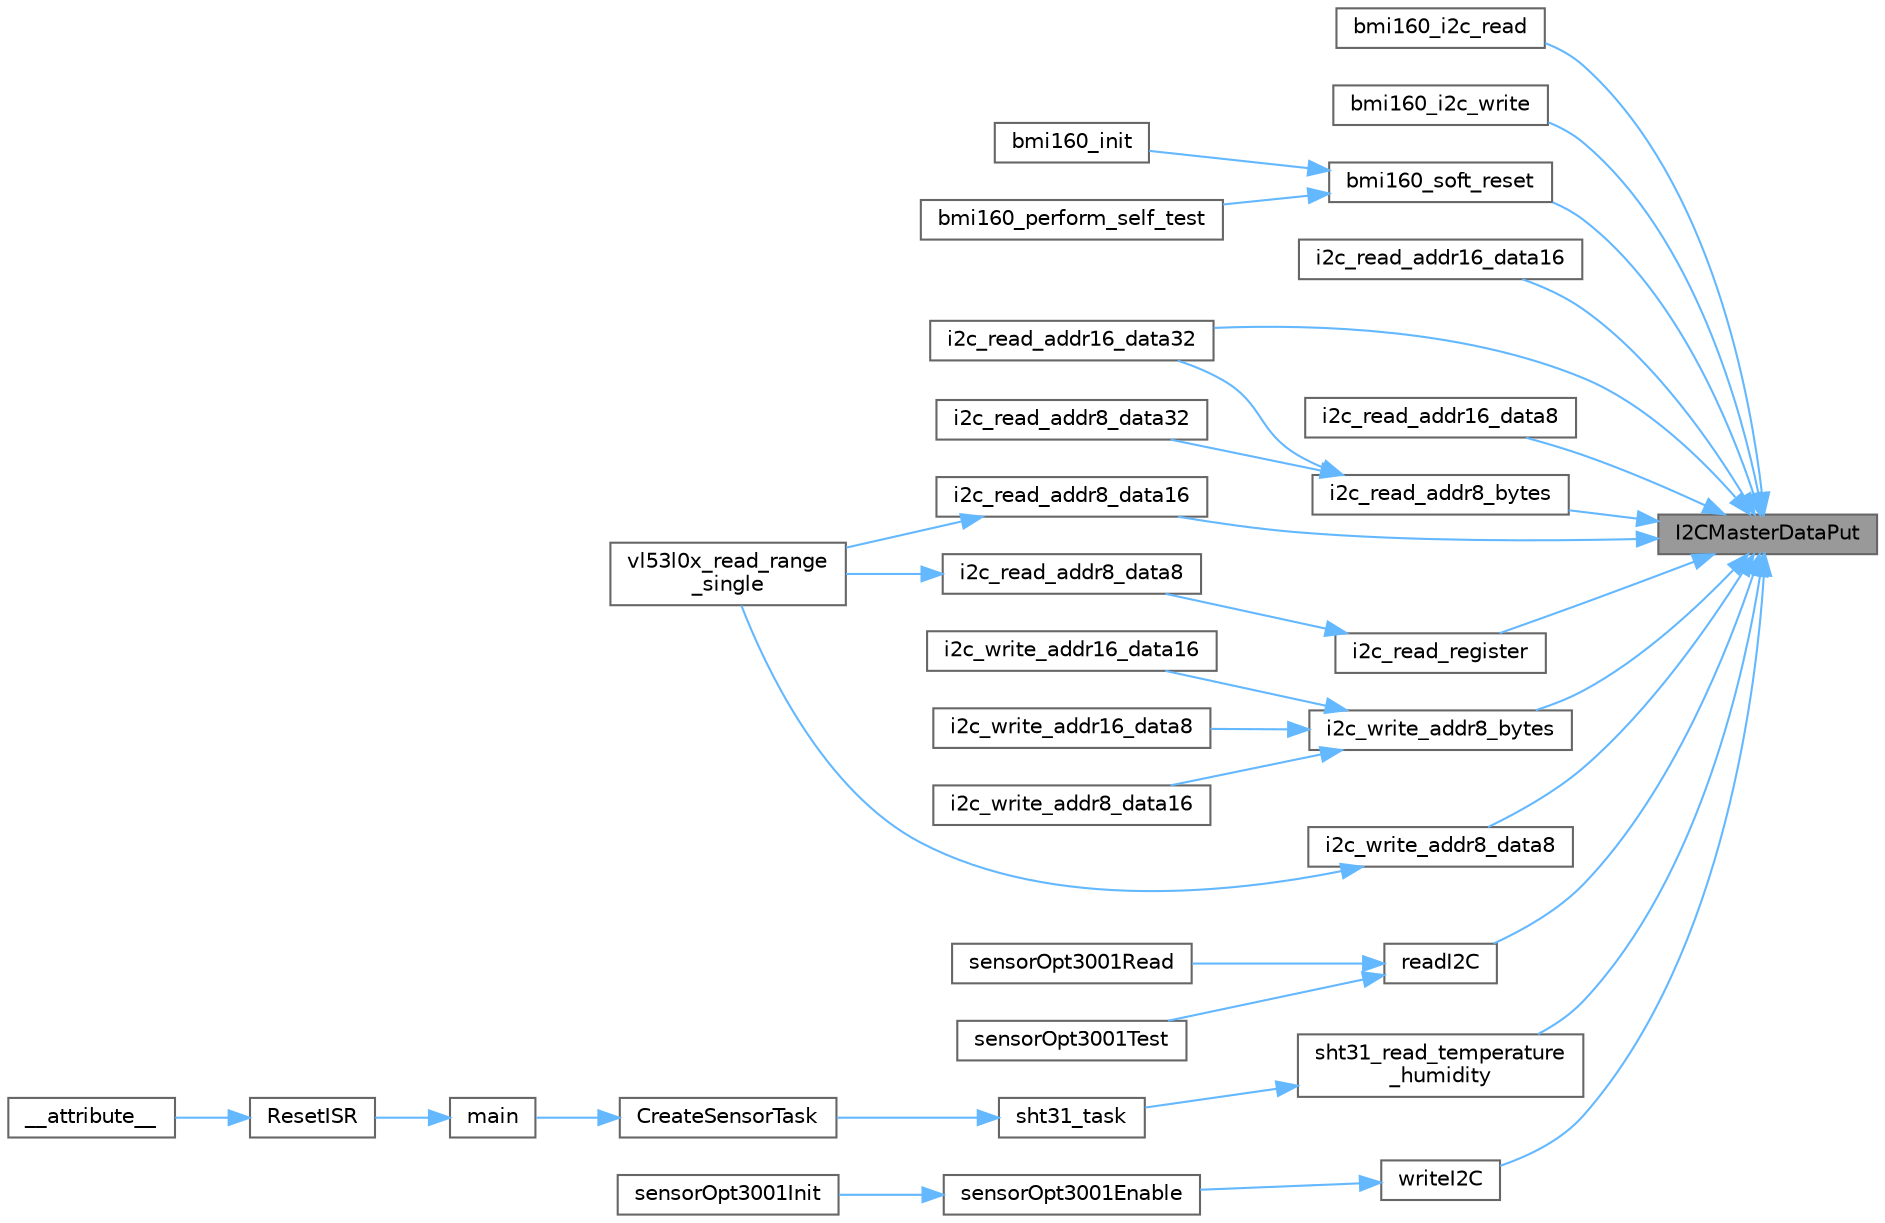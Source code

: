 digraph "I2CMasterDataPut"
{
 // LATEX_PDF_SIZE
  bgcolor="transparent";
  edge [fontname=Helvetica,fontsize=10,labelfontname=Helvetica,labelfontsize=10];
  node [fontname=Helvetica,fontsize=10,shape=box,height=0.2,width=0.4];
  rankdir="RL";
  Node1 [id="Node000001",label="I2CMasterDataPut",height=0.2,width=0.4,color="gray40", fillcolor="grey60", style="filled", fontcolor="black",tooltip=" "];
  Node1 -> Node2 [id="edge1_Node000001_Node000002",dir="back",color="steelblue1",style="solid",tooltip=" "];
  Node2 [id="Node000002",label="bmi160_i2c_read",height=0.2,width=0.4,color="grey40", fillcolor="white", style="filled",URL="$group__sensor.html#gaa1d5db0b78dfce4d313f109cf35fa084",tooltip="BMI160 I2C read function callback."];
  Node1 -> Node3 [id="edge2_Node000001_Node000003",dir="back",color="steelblue1",style="solid",tooltip=" "];
  Node3 [id="Node000003",label="bmi160_i2c_write",height=0.2,width=0.4,color="grey40", fillcolor="white", style="filled",URL="$group__sensor.html#ga5f5c6dfb34e8984a418f157796a65acc",tooltip="BMI160 I2C write function callback."];
  Node1 -> Node4 [id="edge3_Node000001_Node000004",dir="back",color="steelblue1",style="solid",tooltip=" "];
  Node4 [id="Node000004",label="bmi160_soft_reset",height=0.2,width=0.4,color="grey40", fillcolor="white", style="filled",URL="$bmi160_8c.html#aa047f8bacbc2a9c14ff70841304c04d0",tooltip="This API resets and restarts the device. All register values are overwritten with default parameters."];
  Node4 -> Node5 [id="edge4_Node000004_Node000005",dir="back",color="steelblue1",style="solid",tooltip=" "];
  Node5 [id="Node000005",label="bmi160_init",height=0.2,width=0.4,color="grey40", fillcolor="white", style="filled",URL="$bmi160_8c.html#a7a2e8b832a4cb12b441cba7371d73f6a",tooltip="This API is the entry point for sensor.It performs the selection of I2C/SPI read mechanism according ..."];
  Node4 -> Node6 [id="edge5_Node000004_Node000006",dir="back",color="steelblue1",style="solid",tooltip=" "];
  Node6 [id="Node000006",label="bmi160_perform_self_test",height=0.2,width=0.4,color="grey40", fillcolor="white", style="filled",URL="$bmi160_8c.html#a6f83dc85a8173886ffe58e381fd9e0b8",tooltip="This is used to perform self test of accel/gyro of the BMI160 sensor."];
  Node1 -> Node7 [id="edge6_Node000001_Node000007",dir="back",color="steelblue1",style="solid",tooltip=" "];
  Node7 [id="Node000007",label="i2c_read_addr16_data16",height=0.2,width=0.4,color="grey40", fillcolor="white", style="filled",URL="$drivers_2i2c_8c.html#ad129cb71f965d63e6a70f8d99075ffd6",tooltip=" "];
  Node1 -> Node8 [id="edge7_Node000001_Node000008",dir="back",color="steelblue1",style="solid",tooltip=" "];
  Node8 [id="Node000008",label="i2c_read_addr16_data32",height=0.2,width=0.4,color="grey40", fillcolor="white", style="filled",URL="$drivers_2i2c_8c.html#a81f1e672433e5581da2c36266d7cebe4",tooltip=" "];
  Node1 -> Node9 [id="edge8_Node000001_Node000009",dir="back",color="steelblue1",style="solid",tooltip=" "];
  Node9 [id="Node000009",label="i2c_read_addr16_data8",height=0.2,width=0.4,color="grey40", fillcolor="white", style="filled",URL="$drivers_2i2c_8c.html#a911bb351e073b657fa622404a0330ec7",tooltip=" "];
  Node1 -> Node10 [id="edge9_Node000001_Node000010",dir="back",color="steelblue1",style="solid",tooltip=" "];
  Node10 [id="Node000010",label="i2c_read_addr8_bytes",height=0.2,width=0.4,color="grey40", fillcolor="white", style="filled",URL="$drivers_2i2c_8c.html#a71a0e001195486ddff9cd970c6ffd173",tooltip=" "];
  Node10 -> Node8 [id="edge10_Node000010_Node000008",dir="back",color="steelblue1",style="solid",tooltip=" "];
  Node10 -> Node11 [id="edge11_Node000010_Node000011",dir="back",color="steelblue1",style="solid",tooltip=" "];
  Node11 [id="Node000011",label="i2c_read_addr8_data32",height=0.2,width=0.4,color="grey40", fillcolor="white", style="filled",URL="$drivers_2i2c_8c.html#a60a20a634dadc01f2561ca733f4123f6",tooltip=" "];
  Node1 -> Node12 [id="edge12_Node000001_Node000012",dir="back",color="steelblue1",style="solid",tooltip=" "];
  Node12 [id="Node000012",label="i2c_read_addr8_data16",height=0.2,width=0.4,color="grey40", fillcolor="white", style="filled",URL="$drivers_2i2c_8c.html#a59ebba192a7e9b675e25014a5d3f4700",tooltip=" "];
  Node12 -> Node13 [id="edge13_Node000012_Node000013",dir="back",color="steelblue1",style="solid",tooltip=" "];
  Node13 [id="Node000013",label="vl53l0x_read_range\l_single",height=0.2,width=0.4,color="grey40", fillcolor="white", style="filled",URL="$vl53l0x_8c.html#aea5fd7be09ab37bfa00378f22c488f2d",tooltip=" "];
  Node1 -> Node14 [id="edge14_Node000001_Node000014",dir="back",color="steelblue1",style="solid",tooltip=" "];
  Node14 [id="Node000014",label="i2c_read_register",height=0.2,width=0.4,color="grey40", fillcolor="white", style="filled",URL="$drivers_2i2c_8c.html#a66a4e4bc4dd23329ed5fb527449da46a",tooltip=" "];
  Node14 -> Node15 [id="edge15_Node000014_Node000015",dir="back",color="steelblue1",style="solid",tooltip=" "];
  Node15 [id="Node000015",label="i2c_read_addr8_data8",height=0.2,width=0.4,color="grey40", fillcolor="white", style="filled",URL="$drivers_2i2c_8c.html#a4343a7b2a981f94603ae20eb422ea4a8",tooltip=" "];
  Node15 -> Node13 [id="edge16_Node000015_Node000013",dir="back",color="steelblue1",style="solid",tooltip=" "];
  Node1 -> Node16 [id="edge17_Node000001_Node000016",dir="back",color="steelblue1",style="solid",tooltip=" "];
  Node16 [id="Node000016",label="i2c_write_addr8_bytes",height=0.2,width=0.4,color="grey40", fillcolor="white", style="filled",URL="$drivers_2i2c_8c.html#a8429b6c6f99d53af9305659493caa765",tooltip=" "];
  Node16 -> Node17 [id="edge18_Node000016_Node000017",dir="back",color="steelblue1",style="solid",tooltip=" "];
  Node17 [id="Node000017",label="i2c_write_addr16_data16",height=0.2,width=0.4,color="grey40", fillcolor="white", style="filled",URL="$drivers_2i2c_8c.html#a4b8a57c791664d7d5460ade815a47b90",tooltip=" "];
  Node16 -> Node18 [id="edge19_Node000016_Node000018",dir="back",color="steelblue1",style="solid",tooltip=" "];
  Node18 [id="Node000018",label="i2c_write_addr16_data8",height=0.2,width=0.4,color="grey40", fillcolor="white", style="filled",URL="$drivers_2i2c_8c.html#a343c10dc2580aa4ce3826b9edf1946ac",tooltip=" "];
  Node16 -> Node19 [id="edge20_Node000016_Node000019",dir="back",color="steelblue1",style="solid",tooltip=" "];
  Node19 [id="Node000019",label="i2c_write_addr8_data16",height=0.2,width=0.4,color="grey40", fillcolor="white", style="filled",URL="$drivers_2i2c_8c.html#a2124972455739f448fea1d5a523047bf",tooltip=" "];
  Node1 -> Node20 [id="edge21_Node000001_Node000020",dir="back",color="steelblue1",style="solid",tooltip=" "];
  Node20 [id="Node000020",label="i2c_write_addr8_data8",height=0.2,width=0.4,color="grey40", fillcolor="white", style="filled",URL="$drivers_2i2c_8c.html#a5404e0c7cc7a8ff310262bee40cd3213",tooltip=" "];
  Node20 -> Node13 [id="edge22_Node000020_Node000013",dir="back",color="steelblue1",style="solid",tooltip=" "];
  Node1 -> Node21 [id="edge23_Node000001_Node000021",dir="back",color="steelblue1",style="solid",tooltip=" "];
  Node21 [id="Node000021",label="readI2C",height=0.2,width=0.4,color="grey40", fillcolor="white", style="filled",URL="$i2cOptDriver_8c.html#aae8206c011ccb96e2582ad43ca07b70a",tooltip=" "];
  Node21 -> Node22 [id="edge24_Node000021_Node000022",dir="back",color="steelblue1",style="solid",tooltip=" "];
  Node22 [id="Node000022",label="sensorOpt3001Read",height=0.2,width=0.4,color="grey40", fillcolor="white", style="filled",URL="$opt3001_8c.html#ac7bead683f0a679b1d3bebf201d77d84",tooltip=" "];
  Node21 -> Node23 [id="edge25_Node000021_Node000023",dir="back",color="steelblue1",style="solid",tooltip=" "];
  Node23 [id="Node000023",label="sensorOpt3001Test",height=0.2,width=0.4,color="grey40", fillcolor="white", style="filled",URL="$opt3001_8c.html#a134170b954470c3b910e6ddba41e0dd2",tooltip=" "];
  Node1 -> Node24 [id="edge26_Node000001_Node000024",dir="back",color="steelblue1",style="solid",tooltip=" "];
  Node24 [id="Node000024",label="sht31_read_temperature\l_humidity",height=0.2,width=0.4,color="grey40", fillcolor="white", style="filled",URL="$group__sensor.html#gae10fc24fb8a9b2c2c93680af41a15f6f",tooltip="Read temperature and humidity from SHT31 sensor."];
  Node24 -> Node25 [id="edge27_Node000024_Node000025",dir="back",color="steelblue1",style="solid",tooltip=" "];
  Node25 [id="Node000025",label="sht31_task",height=0.2,width=0.4,color="grey40", fillcolor="white", style="filled",URL="$group__sensor.html#gad9feeb37626caf779d5dfd155187a077",tooltip="SHT31 temperature and humidity sensor task."];
  Node25 -> Node26 [id="edge28_Node000025_Node000026",dir="back",color="steelblue1",style="solid",tooltip=" "];
  Node26 [id="Node000026",label="CreateSensorTask",height=0.2,width=0.4,color="grey40", fillcolor="white", style="filled",URL="$sensors_8c.html#a709e570f3f26940787168ce709cd3846",tooltip="Create and initialize all sensor tasks."];
  Node26 -> Node27 [id="edge29_Node000026_Node000027",dir="back",color="steelblue1",style="solid",tooltip=" "];
  Node27 [id="Node000027",label="main",height=0.2,width=0.4,color="grey40", fillcolor="white", style="filled",URL="$main_8c.html#a840291bc02cba5474a4cb46a9b9566fe",tooltip="Starting function, that call the initialization functions."];
  Node27 -> Node28 [id="edge30_Node000027_Node000028",dir="back",color="steelblue1",style="solid",tooltip=" "];
  Node28 [id="Node000028",label="ResetISR",height=0.2,width=0.4,color="grey40", fillcolor="white", style="filled",URL="$startup__gcc_8c.html#a516ff8924be921fa3a1bb7754b1f5734",tooltip=" "];
  Node28 -> Node29 [id="edge31_Node000028_Node000029",dir="back",color="steelblue1",style="solid",tooltip=" "];
  Node29 [id="Node000029",label="__attribute__",height=0.2,width=0.4,color="grey40", fillcolor="white", style="filled",URL="$startup__gcc_8c.html#ac301d0df9e7ae88a8033eb61344b22c5",tooltip=" "];
  Node1 -> Node30 [id="edge32_Node000001_Node000030",dir="back",color="steelblue1",style="solid",tooltip=" "];
  Node30 [id="Node000030",label="writeI2C",height=0.2,width=0.4,color="grey40", fillcolor="white", style="filled",URL="$i2cOptDriver_8c.html#a02c3fa6636323d5a57689369dfc233be",tooltip=" "];
  Node30 -> Node31 [id="edge33_Node000030_Node000031",dir="back",color="steelblue1",style="solid",tooltip=" "];
  Node31 [id="Node000031",label="sensorOpt3001Enable",height=0.2,width=0.4,color="grey40", fillcolor="white", style="filled",URL="$opt3001_8c.html#ac69ae5d241fa977705b64928862823e0",tooltip=" "];
  Node31 -> Node32 [id="edge34_Node000031_Node000032",dir="back",color="steelblue1",style="solid",tooltip=" "];
  Node32 [id="Node000032",label="sensorOpt3001Init",height=0.2,width=0.4,color="grey40", fillcolor="white", style="filled",URL="$opt3001_8c.html#abda5e71d89c3d11303592cbf252e11ef",tooltip=" "];
}
